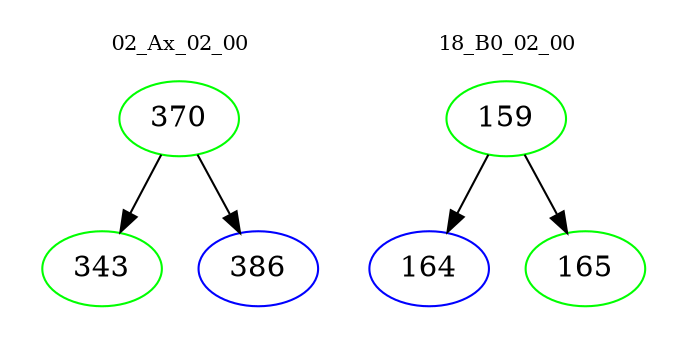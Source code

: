 digraph{
subgraph cluster_0 {
color = white
label = "02_Ax_02_00";
fontsize=10;
T0_370 [label="370", color="green"]
T0_370 -> T0_343 [color="black"]
T0_343 [label="343", color="green"]
T0_370 -> T0_386 [color="black"]
T0_386 [label="386", color="blue"]
}
subgraph cluster_1 {
color = white
label = "18_B0_02_00";
fontsize=10;
T1_159 [label="159", color="green"]
T1_159 -> T1_164 [color="black"]
T1_164 [label="164", color="blue"]
T1_159 -> T1_165 [color="black"]
T1_165 [label="165", color="green"]
}
}
